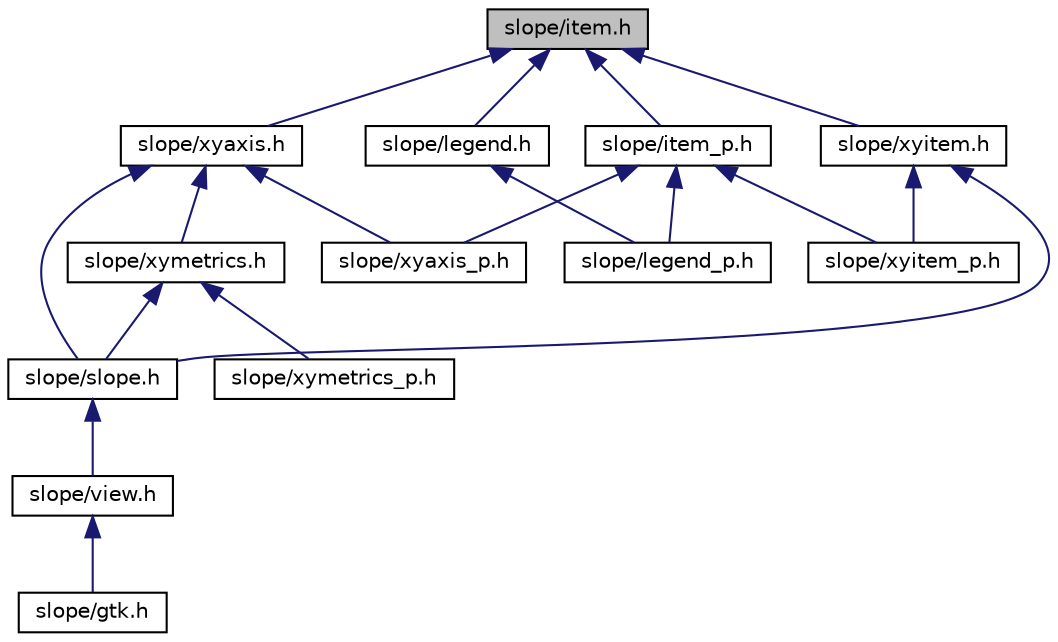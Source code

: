 digraph "slope/item.h"
{
  edge [fontname="Helvetica",fontsize="10",labelfontname="Helvetica",labelfontsize="10"];
  node [fontname="Helvetica",fontsize="10",shape=record];
  Node1 [label="slope/item.h",height=0.2,width=0.4,color="black", fillcolor="grey75", style="filled", fontcolor="black"];
  Node1 -> Node2 [dir="back",color="midnightblue",fontsize="10",style="solid"];
  Node2 [label="slope/xyaxis.h",height=0.2,width=0.4,color="black", fillcolor="white", style="filled",URL="$xyaxis_8h_source.html"];
  Node2 -> Node3 [dir="back",color="midnightblue",fontsize="10",style="solid"];
  Node3 [label="slope/xymetrics.h",height=0.2,width=0.4,color="black", fillcolor="white", style="filled",URL="$xymetrics_8h_source.html"];
  Node3 -> Node4 [dir="back",color="midnightblue",fontsize="10",style="solid"];
  Node4 [label="slope/slope.h",height=0.2,width=0.4,color="black", fillcolor="white", style="filled",URL="$slope_8h_source.html"];
  Node4 -> Node5 [dir="back",color="midnightblue",fontsize="10",style="solid"];
  Node5 [label="slope/view.h",height=0.2,width=0.4,color="black", fillcolor="white", style="filled",URL="$view_8h_source.html"];
  Node5 -> Node6 [dir="back",color="midnightblue",fontsize="10",style="solid"];
  Node6 [label="slope/gtk.h",height=0.2,width=0.4,color="black", fillcolor="white", style="filled",URL="$gtk_8h_source.html"];
  Node3 -> Node7 [dir="back",color="midnightblue",fontsize="10",style="solid"];
  Node7 [label="slope/xymetrics_p.h",height=0.2,width=0.4,color="black", fillcolor="white", style="filled",URL="$xymetrics__p_8h_source.html"];
  Node2 -> Node4 [dir="back",color="midnightblue",fontsize="10",style="solid"];
  Node2 -> Node8 [dir="back",color="midnightblue",fontsize="10",style="solid"];
  Node8 [label="slope/xyaxis_p.h",height=0.2,width=0.4,color="black", fillcolor="white", style="filled",URL="$xyaxis__p_8h_source.html"];
  Node1 -> Node9 [dir="back",color="midnightblue",fontsize="10",style="solid"];
  Node9 [label="slope/legend.h",height=0.2,width=0.4,color="black", fillcolor="white", style="filled",URL="$legend_8h_source.html"];
  Node9 -> Node10 [dir="back",color="midnightblue",fontsize="10",style="solid"];
  Node10 [label="slope/legend_p.h",height=0.2,width=0.4,color="black", fillcolor="white", style="filled",URL="$legend__p_8h_source.html"];
  Node1 -> Node11 [dir="back",color="midnightblue",fontsize="10",style="solid"];
  Node11 [label="slope/item_p.h",height=0.2,width=0.4,color="black", fillcolor="white", style="filled",URL="$item__p_8h_source.html"];
  Node11 -> Node10 [dir="back",color="midnightblue",fontsize="10",style="solid"];
  Node11 -> Node8 [dir="back",color="midnightblue",fontsize="10",style="solid"];
  Node11 -> Node12 [dir="back",color="midnightblue",fontsize="10",style="solid"];
  Node12 [label="slope/xyitem_p.h",height=0.2,width=0.4,color="black", fillcolor="white", style="filled",URL="$xyitem__p_8h_source.html"];
  Node1 -> Node13 [dir="back",color="midnightblue",fontsize="10",style="solid"];
  Node13 [label="slope/xyitem.h",height=0.2,width=0.4,color="black", fillcolor="white", style="filled",URL="$xyitem_8h_source.html"];
  Node13 -> Node4 [dir="back",color="midnightblue",fontsize="10",style="solid"];
  Node13 -> Node12 [dir="back",color="midnightblue",fontsize="10",style="solid"];
}
